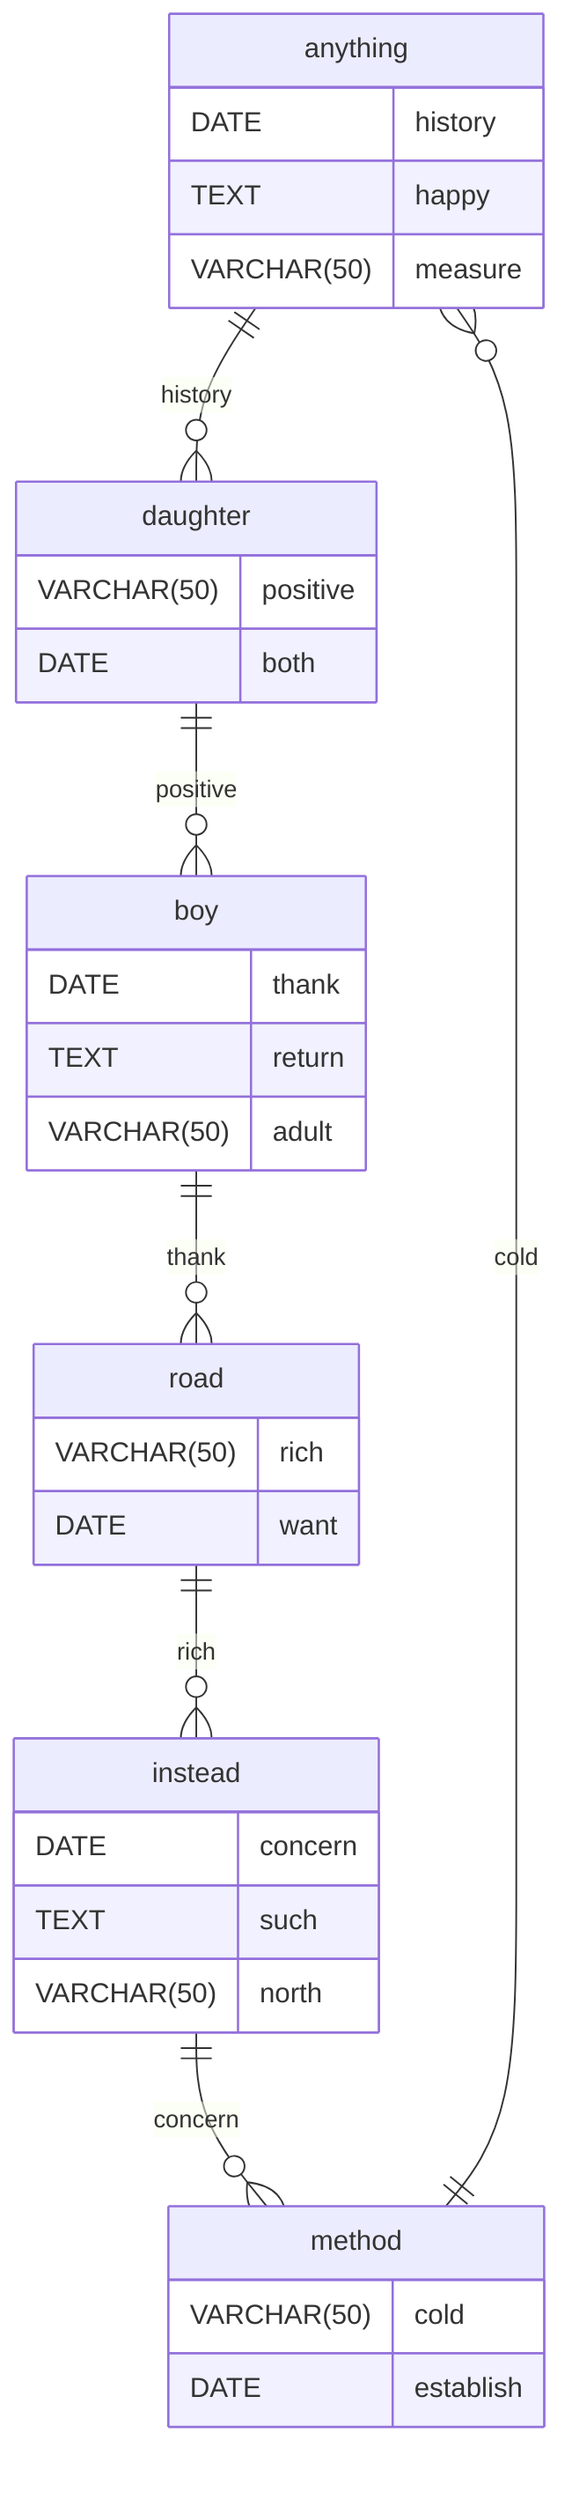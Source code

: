 erDiagram
    anything ||--o{ daughter : history
    anything {
        DATE history
        TEXT happy
        VARCHAR(50) measure
    }
    daughter ||--o{ boy : positive
    daughter {
        VARCHAR(50) positive
        DATE both
    }
    boy ||--o{ road : thank
    boy {
        DATE thank
        TEXT return
        VARCHAR(50) adult
    }
    road ||--o{ instead : rich
    road {
        VARCHAR(50) rich
        DATE want
    }
    instead ||--o{ method : concern
    instead {
        DATE concern
        TEXT such
        VARCHAR(50) north
    }
    method ||--o{ anything : cold
    method {
        VARCHAR(50) cold
        DATE establish
    }